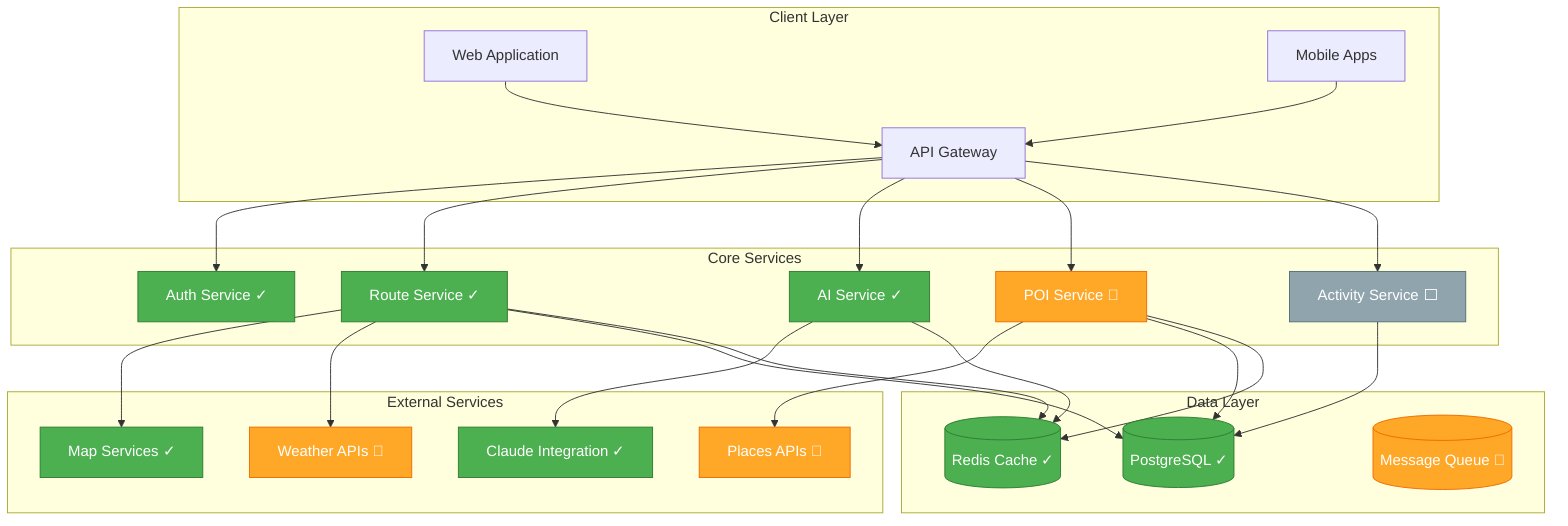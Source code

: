 graph TB
    subgraph Client Layer
        Web[Web Application]
        Mobile[Mobile Apps]
        API[API Gateway]
    end

    subgraph Core Services
        Auth[Auth Service ✓]
        Route[Route Service ✓]
        AI[AI Service ✓]
        POI[POI Service 🚧]
        Activity[Activity Service ⬜]
    end

    subgraph Data Layer
        DB[(PostgreSQL ✓)]
        Cache[(Redis Cache ✓)]
        Queue[(Message Queue 🚧)]
    end

    subgraph External Services
        Maps[Map Services ✓]
        Claude[Claude Integration ✓]
        Weather[Weather APIs 🚧]
        Places[Places APIs 🚧]
    end

    Web --> API
    Mobile --> API
    API --> Auth
    API --> Route
    API --> AI
    API --> POI
    API --> Activity

    Route --> Maps
    AI --> Claude
    POI --> Places
    Route --> Weather

    Route --> DB
    Activity --> DB
    POI --> DB

    Route --> Cache
    AI --> Cache
    POI --> Cache

    classDef complete fill:#4CAF50,stroke:#2E7D32,color:#fff
    classDef progress fill:#FFA726,stroke:#EF6C00,color:#fff
    classDef pending fill:#90A4AE,stroke:#546E7A,color:#fff
    
    class Auth,Route,AI,DB,Cache,Maps,Claude complete
    class POI,Queue,Weather,Places progress
    class Activity pending